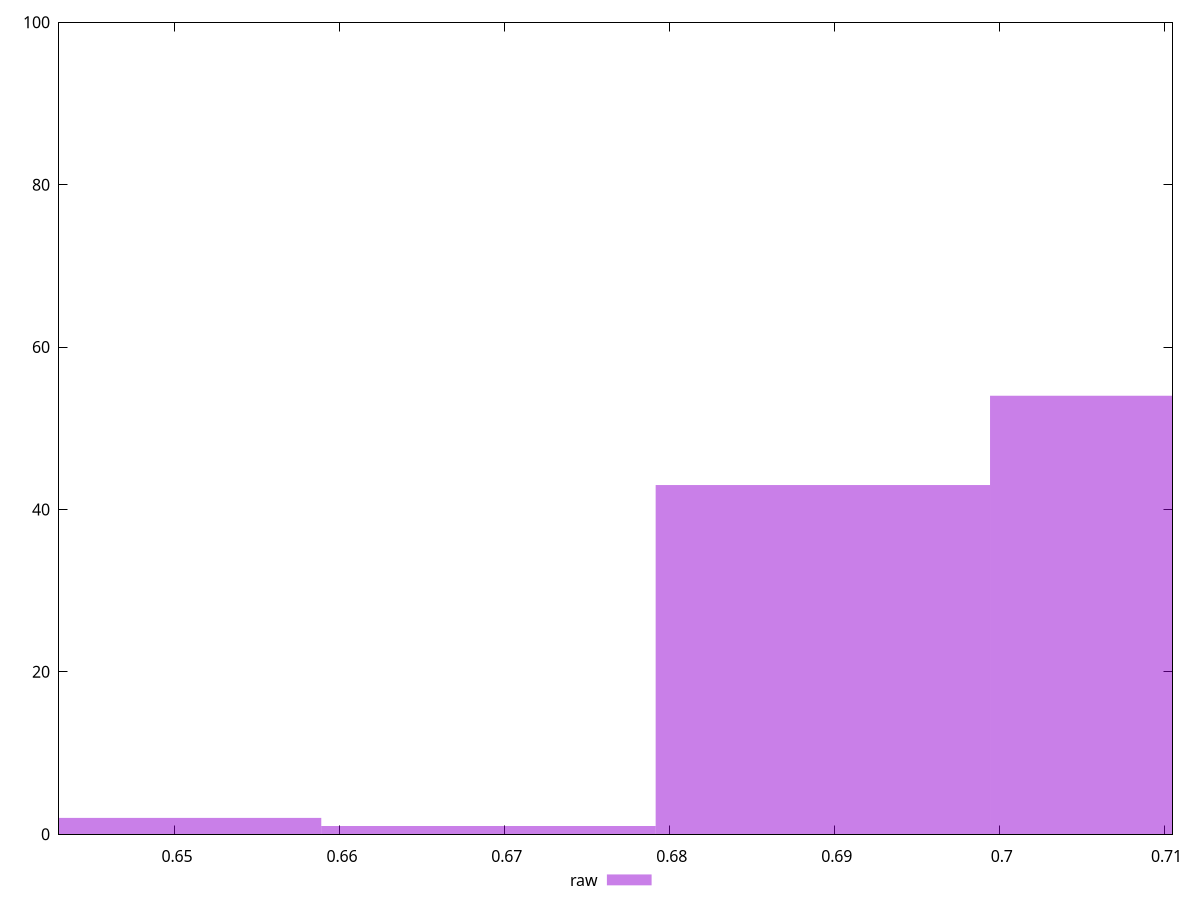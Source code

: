 reset

$raw <<EOF
0.6690063426693207 1
0.7095521816189765 54
0.6892792621441486 43
0.6487334231944928 2
EOF

set key outside below
set boxwidth 0.0202729194748279
set xrange [0.6429693926406006:0.7104778511166379]
set yrange [0:100]
set trange [0:100]
set style fill transparent solid 0.5 noborder
set terminal svg size 640, 490 enhanced background rgb 'white'
set output "report_00018_2021-02-10T15-25-16.877Z/meta/pScore/samples/pages+cached+noadtech+nomedia/raw/histogram.svg"

plot $raw title "raw" with boxes

reset
